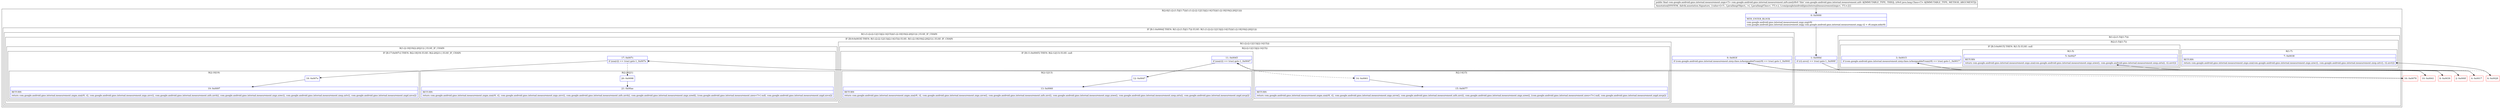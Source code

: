 digraph "CFG forcom.google.android.gms.internal.measurement.zzfv.zze(Ljava\/lang\/Class;)Lcom\/google\/android\/gms\/internal\/measurement\/zzgx;" {
subgraph cluster_Region_786353076 {
label = "R(2:0|(1:(2:(1:5)|(1:7)))(1:(1:(2:(2:12|13)|(2:14|15)))(1:(2:18|19)(2:20|21))))";
node [shape=record,color=blue];
Node_0 [shape=record,label="{0\:\ 0x0000|MTH_ENTER_BLOCK\l|com.google.android.gms.internal.measurement.zzgz.zzg(r9)\lcom.google.android.gms.internal.measurement.zzgg com.google.android.gms.internal.measurement.zzgg r2 = r8.zzajw.zzb(r9)\l}"];
subgraph cluster_IfRegion_326888464 {
label = "IF [B:1:0x000d] THEN: R(1:(2:(1:5)|(1:7))) ELSE: R(1:(1:(2:(2:12|13)|(2:14|15)))(1:(2:18|19)(2:20|21)))";
node [shape=record,color=blue];
Node_1 [shape=record,label="{1\:\ 0x000d|if (r2.zzvs() == true) goto L_0x000f\l}"];
subgraph cluster_Region_832728171 {
label = "R(1:(2:(1:5)|(1:7)))";
node [shape=record,color=blue];
subgraph cluster_Region_1345200582 {
label = "R(2:(1:5)|(1:7))";
node [shape=record,color=blue];
subgraph cluster_IfRegion_1317946596 {
label = "IF [B:3:0x0015] THEN: R(1:5) ELSE: null";
node [shape=record,color=blue];
Node_3 [shape=record,label="{3\:\ 0x0015|if (com.google.android.gms.internal.measurement.zzey.class.isAssignableFrom(r9) == true) goto L_0x0017\l}"];
subgraph cluster_Region_1375067614 {
label = "R(1:5)";
node [shape=record,color=blue];
Node_5 [shape=record,label="{5\:\ 0x0027|RETURN\l|return com.google.android.gms.internal.measurement.zzgo.zza(com.google.android.gms.internal.measurement.zzgz.zzwe(), com.google.android.gms.internal.measurement.zzep.zztu(), r2.zzvt())\l}"];
}
}
subgraph cluster_Region_1780788373 {
label = "R(1:7)";
node [shape=record,color=blue];
Node_7 [shape=record,label="{7\:\ 0x0038|RETURN\l|return com.google.android.gms.internal.measurement.zzgo.zza(com.google.android.gms.internal.measurement.zzgz.zzwc(), com.google.android.gms.internal.measurement.zzep.zztv(), r2.zzvt())\l}"];
}
}
}
subgraph cluster_Region_23189747 {
label = "R(1:(1:(2:(2:12|13)|(2:14|15)))(1:(2:18|19)(2:20|21))) | ELSE_IF_CHAIN\l";
node [shape=record,color=blue];
subgraph cluster_IfRegion_595733888 {
label = "IF [B:9:0x003f] THEN: R(1:(2:(2:12|13)|(2:14|15))) ELSE: R(1:(2:18|19)(2:20|21)) | ELSE_IF_CHAIN\l";
node [shape=record,color=blue];
Node_9 [shape=record,label="{9\:\ 0x003f|if (com.google.android.gms.internal.measurement.zzey.class.isAssignableFrom(r9) == true) goto L_0x0041\l}"];
subgraph cluster_Region_42145831 {
label = "R(1:(2:(2:12|13)|(2:14|15)))";
node [shape=record,color=blue];
subgraph cluster_Region_1050072567 {
label = "R(2:(2:12|13)|(2:14|15))";
node [shape=record,color=blue];
subgraph cluster_IfRegion_855591182 {
label = "IF [B:11:0x0045] THEN: R(2:12|13) ELSE: null";
node [shape=record,color=blue];
Node_11 [shape=record,label="{11\:\ 0x0045|if (zza(r2) == true) goto L_0x0047\l}"];
subgraph cluster_Region_2116565037 {
label = "R(2:12|13)";
node [shape=record,color=blue];
Node_12 [shape=record,label="{12\:\ 0x0047}"];
Node_13 [shape=record,label="{13\:\ 0x0060|RETURN\l|return com.google.android.gms.internal.measurement.zzgm.zza(r9, r2, com.google.android.gms.internal.measurement.zzgs.zzvw(), com.google.android.gms.internal.measurement.zzfs.zzvi(), com.google.android.gms.internal.measurement.zzgz.zzwe(), com.google.android.gms.internal.measurement.zzep.zztu(), com.google.android.gms.internal.measurement.zzgd.zzvp())\l}"];
}
}
subgraph cluster_Region_21762331 {
label = "R(2:14|15)";
node [shape=record,color=blue];
Node_14 [shape=record,label="{14\:\ 0x0061}"];
Node_15 [shape=record,label="{15\:\ 0x0077|RETURN\l|return com.google.android.gms.internal.measurement.zzgm.zza(r9, r2, com.google.android.gms.internal.measurement.zzgs.zzvw(), com.google.android.gms.internal.measurement.zzfs.zzvi(), com.google.android.gms.internal.measurement.zzgz.zzwe(), (com.google.android.gms.internal.measurement.zzen\<?\>) null, com.google.android.gms.internal.measurement.zzgd.zzvp())\l}"];
}
}
}
subgraph cluster_Region_826221718 {
label = "R(1:(2:18|19)(2:20|21)) | ELSE_IF_CHAIN\l";
node [shape=record,color=blue];
subgraph cluster_IfRegion_1313031587 {
label = "IF [B:17:0x007c] THEN: R(2:18|19) ELSE: R(2:20|21) | ELSE_IF_CHAIN\l";
node [shape=record,color=blue];
Node_17 [shape=record,label="{17\:\ 0x007c|if (zza(r2) == true) goto L_0x007e\l}"];
subgraph cluster_Region_104649308 {
label = "R(2:18|19)";
node [shape=record,color=blue];
Node_18 [shape=record,label="{18\:\ 0x007e}"];
Node_19 [shape=record,label="{19\:\ 0x0097|RETURN\l|return com.google.android.gms.internal.measurement.zzgm.zza(r9, r2, com.google.android.gms.internal.measurement.zzgs.zzvv(), com.google.android.gms.internal.measurement.zzfs.zzvh(), com.google.android.gms.internal.measurement.zzgz.zzwc(), com.google.android.gms.internal.measurement.zzep.zztv(), com.google.android.gms.internal.measurement.zzgd.zzvo())\l}"];
}
subgraph cluster_Region_963275750 {
label = "R(2:20|21)";
node [shape=record,color=blue];
Node_20 [shape=record,label="{20\:\ 0x0098}"];
Node_21 [shape=record,label="{21\:\ 0x00ae|RETURN\l|return com.google.android.gms.internal.measurement.zzgm.zza(r9, r2, com.google.android.gms.internal.measurement.zzgs.zzvv(), com.google.android.gms.internal.measurement.zzfs.zzvh(), com.google.android.gms.internal.measurement.zzgz.zzwd(), (com.google.android.gms.internal.measurement.zzen\<?\>) null, com.google.android.gms.internal.measurement.zzgd.zzvo())\l}"];
}
}
}
}
}
}
}
Node_2 [shape=record,color=red,label="{2\:\ 0x000f}"];
Node_4 [shape=record,color=red,label="{4\:\ 0x0017}"];
Node_6 [shape=record,color=red,label="{6\:\ 0x0028}"];
Node_8 [shape=record,color=red,label="{8\:\ 0x0039}"];
Node_10 [shape=record,color=red,label="{10\:\ 0x0041}"];
Node_16 [shape=record,color=red,label="{16\:\ 0x0078}"];
MethodNode[shape=record,label="{public final com.google.android.gms.internal.measurement.zzgx\<T\> com.google.android.gms.internal.measurement.zzfv.zze((r8v0 'this' com.google.android.gms.internal.measurement.zzfv A[IMMUTABLE_TYPE, THIS]), (r9v0 java.lang.Class\<T\> A[IMMUTABLE_TYPE, METHOD_ARGUMENT]))  | Annotation[SYSTEM, dalvik.annotation.Signature, \{value=[\<T:, Ljava\/lang\/Object;, \>(, Ljava\/lang\/Class\<, TT;\>;), Lcom\/google\/android\/gms\/internal\/measurement\/zzgx\<, TT;\>;]\}]\l}"];
MethodNode -> Node_0;
Node_0 -> Node_1;
Node_1 -> Node_2;
Node_1 -> Node_8[style=dashed];
Node_3 -> Node_4;
Node_3 -> Node_6[style=dashed];
Node_9 -> Node_10;
Node_9 -> Node_16[style=dashed];
Node_11 -> Node_12;
Node_11 -> Node_14[style=dashed];
Node_12 -> Node_13;
Node_14 -> Node_15;
Node_17 -> Node_18;
Node_17 -> Node_20[style=dashed];
Node_18 -> Node_19;
Node_20 -> Node_21;
Node_2 -> Node_3;
Node_4 -> Node_5;
Node_6 -> Node_7;
Node_8 -> Node_9;
Node_10 -> Node_11;
Node_16 -> Node_17;
}

